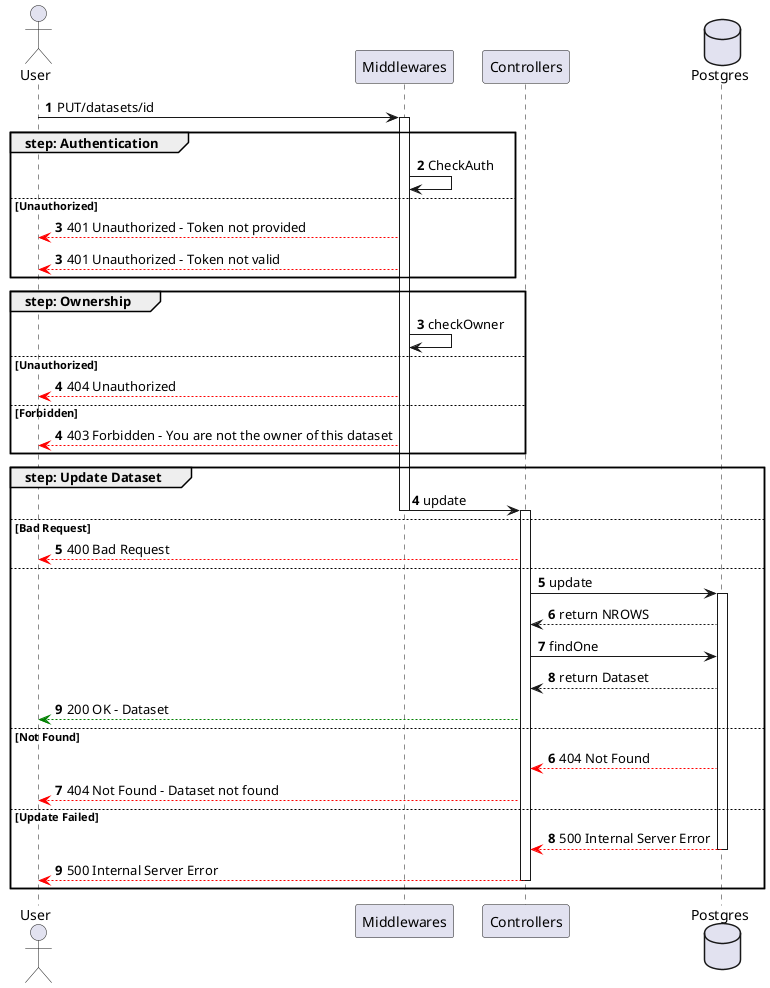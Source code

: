 @startuml UpdateDataset
 
actor User

participant Middlewares
participant Controllers
database Postgres

autonumber
User -> Middlewares ++: PUT/datasets/id
group step: Authentication
    Middlewares -> Middlewares : CheckAuth
else Unauthorized
    autonumber 3
    Middlewares --[#red]> User : 401 Unauthorized - Token not provided
    autonumber 3
    Middlewares --[#red]> User : 401 Unauthorized - Token not valid
end
group step: Ownership 
    autonumber 3
    Middlewares -> Middlewares : checkOwner 
else Unauthorized
    autonumber 4
    Middlewares --[#red]> User : 404 Unauthorized
else Forbidden 
    autonumber 4
    Middlewares --[#red]> User : 403 Forbidden - You are not the owner of this dataset
end

group step: Update Dataset
    autonumber 4
    Middlewares -> Controllers --++: update
else Bad Request
    Controllers --[#red]> User : 400 Bad Request
else
    autonumber 5
    Controllers -> Postgres ++: update
    Postgres --> Controllers : return NROWS
    Controllers -> Postgres : findOne
    Postgres --> Controllers : return Dataset
    Controllers --[#green]> User : 200 OK - Dataset
else Not Found
    autonumber 6
    Postgres --[#red]> Controllers : 404 Not Found 
    Controllers --[#red]> User : 404 Not Found - Dataset not found
else Update Failed
    autonumber 8
    Postgres --[#red]> Controllers --: 500 Internal Server Error
    Controllers --[#red]> User --: 500 Internal Server Error

end

@enduml